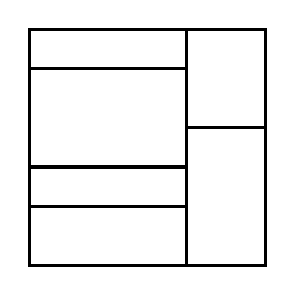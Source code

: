 \begin{tikzpicture}[very thick, scale=.5]
    \draw (0,5) rectangle (4,6);
    \draw (0,5/2) rectangle (4,5);
    \draw (0,3/2) rectangle (4,5/2);
    \draw (0,0) rectangle (4,3/2);
    \draw (4,7/2) rectangle (6,6);
    \draw (4,0) rectangle (6,7/2);
\end{tikzpicture}
